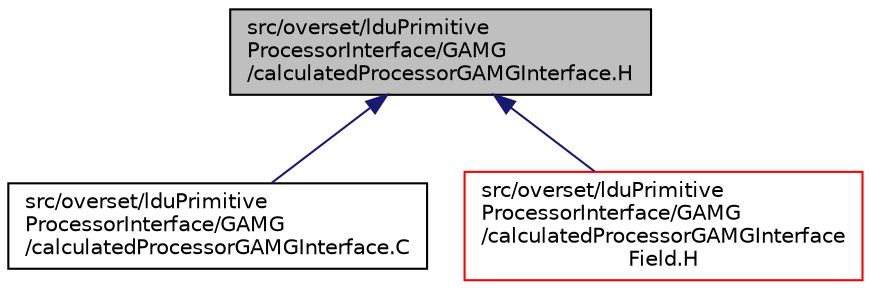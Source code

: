 digraph "src/overset/lduPrimitiveProcessorInterface/GAMG/calculatedProcessorGAMGInterface.H"
{
  bgcolor="transparent";
  edge [fontname="Helvetica",fontsize="10",labelfontname="Helvetica",labelfontsize="10"];
  node [fontname="Helvetica",fontsize="10",shape=record];
  Node1 [label="src/overset/lduPrimitive\lProcessorInterface/GAMG\l/calculatedProcessorGAMGInterface.H",height=0.2,width=0.4,color="black", fillcolor="grey75", style="filled" fontcolor="black"];
  Node1 -> Node2 [dir="back",color="midnightblue",fontsize="10",style="solid",fontname="Helvetica"];
  Node2 [label="src/overset/lduPrimitive\lProcessorInterface/GAMG\l/calculatedProcessorGAMGInterface.C",height=0.2,width=0.4,color="black",URL="$calculatedProcessorGAMGInterface_8C.html"];
  Node1 -> Node3 [dir="back",color="midnightblue",fontsize="10",style="solid",fontname="Helvetica"];
  Node3 [label="src/overset/lduPrimitive\lProcessorInterface/GAMG\l/calculatedProcessorGAMGInterface\lField.H",height=0.2,width=0.4,color="red",URL="$calculatedProcessorGAMGInterfaceField_8H.html"];
}
